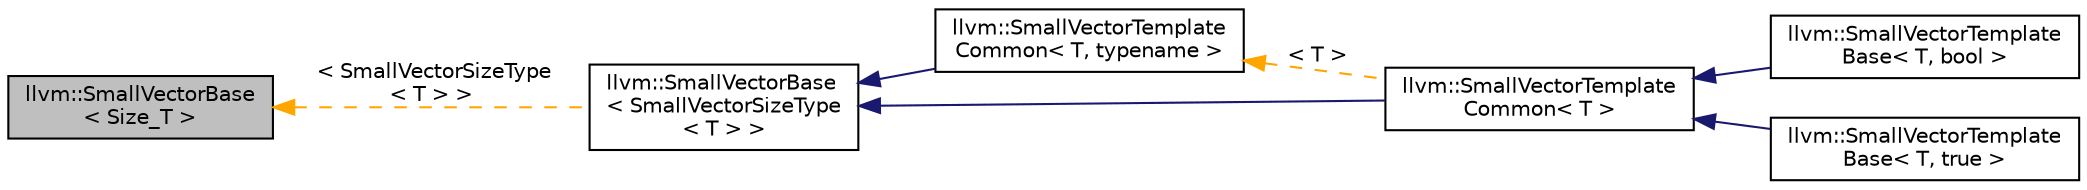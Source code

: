digraph "llvm::SmallVectorBase&lt; Size_T &gt;"
{
 // LATEX_PDF_SIZE
  bgcolor="transparent";
  edge [fontname="Helvetica",fontsize="10",labelfontname="Helvetica",labelfontsize="10"];
  node [fontname="Helvetica",fontsize="10",shape=record];
  rankdir="LR";
  Node1 [label="llvm::SmallVectorBase\l\< Size_T \>",height=0.2,width=0.4,color="black", fillcolor="grey75", style="filled", fontcolor="black",tooltip="This is all the stuff common to all SmallVectors."];
  Node1 -> Node2 [dir="back",color="orange",fontsize="10",style="dashed",label=" \< SmallVectorSizeType\l\< T \> \>" ,fontname="Helvetica"];
  Node2 [label="llvm::SmallVectorBase\l\< SmallVectorSizeType\l\< T \> \>",height=0.2,width=0.4,color="black",URL="$classllvm_1_1SmallVectorBase.html",tooltip=" "];
  Node2 -> Node3 [dir="back",color="midnightblue",fontsize="10",style="solid",fontname="Helvetica"];
  Node3 [label="llvm::SmallVectorTemplate\lCommon\< T, typename \>",height=0.2,width=0.4,color="black",URL="$classllvm_1_1SmallVectorTemplateCommon.html",tooltip="This is the part of SmallVectorTemplateBase which does not depend on whether the type T is a POD."];
  Node3 -> Node4 [dir="back",color="orange",fontsize="10",style="dashed",label=" \< T \>" ,fontname="Helvetica"];
  Node4 [label="llvm::SmallVectorTemplate\lCommon\< T \>",height=0.2,width=0.4,color="black",URL="$classllvm_1_1SmallVectorTemplateCommon.html",tooltip=" "];
  Node4 -> Node5 [dir="back",color="midnightblue",fontsize="10",style="solid",fontname="Helvetica"];
  Node5 [label="llvm::SmallVectorTemplate\lBase\< T, bool \>",height=0.2,width=0.4,color="black",URL="$classllvm_1_1SmallVectorTemplateBase.html",tooltip="SmallVectorTemplateBase<TriviallyCopyable = false> - This is where we put method implementations that..."];
  Node4 -> Node6 [dir="back",color="midnightblue",fontsize="10",style="solid",fontname="Helvetica"];
  Node6 [label="llvm::SmallVectorTemplate\lBase\< T, true \>",height=0.2,width=0.4,color="black",URL="$classllvm_1_1SmallVectorTemplateBase_3_01T_00_01true_01_4.html",tooltip="SmallVectorTemplateBase<TriviallyCopyable = true> - This is where we put method implementations that ..."];
  Node2 -> Node4 [dir="back",color="midnightblue",fontsize="10",style="solid",fontname="Helvetica"];
}
